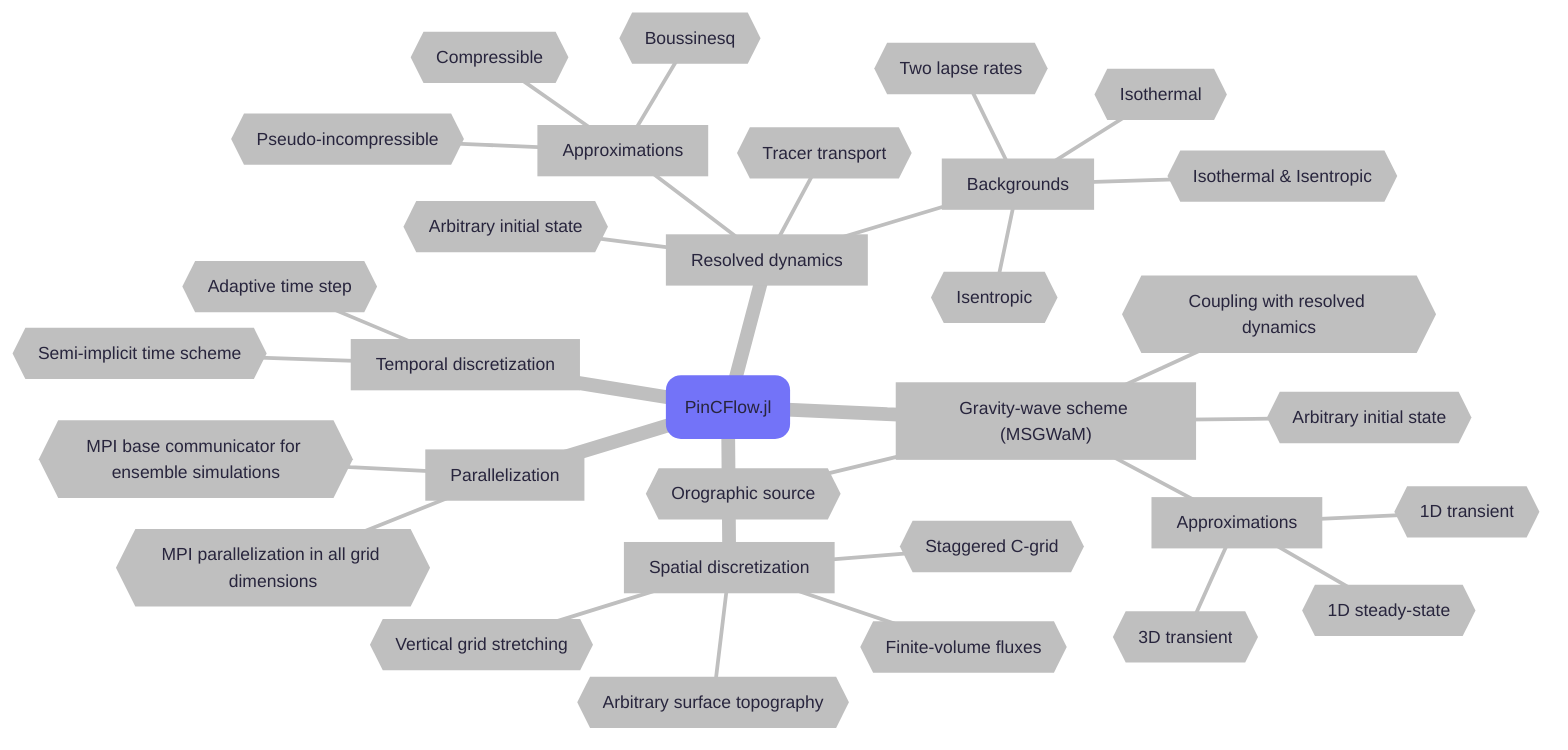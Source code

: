 ---
config:
    theme: redux
---

mindmap
    (PinCFlow.jl)
        ["Gravity-wave scheme (MSGWaM)"]
            {{Arbitrary initial state}}
            {{Coupling with resolved dynamics}}
            {{Orographic source}}
            [Approximations]
                {{1D steady-state}}
                {{1D transient}}
                {{3D transient}}
        [Parallelization]
            {{MPI base communicator for ensemble simulations}}
            {{MPI parallelization in all grid dimensions}}
        [Resolved dynamics]
            [Approximations]
                {{Boussinesq}}
                {{Compressible}}
                {{Pseudo-incompressible}}
            {{Arbitrary initial state}}
            [Backgrounds]
                {{Isentropic}}
                {{Isothermal}}
                {{Isothermal & Isentropic}}
                {{Two lapse rates}}
            {{Tracer transport}}
        [Spatial discretization]
            {{Arbitrary surface topography}}
            {{Finite-volume fluxes}}
            {{Staggered C-grid}}
            {{Vertical grid stretching}}
        [Temporal discretization]
            {{Adaptive time step}}
            {{Semi-implicit time scheme}}